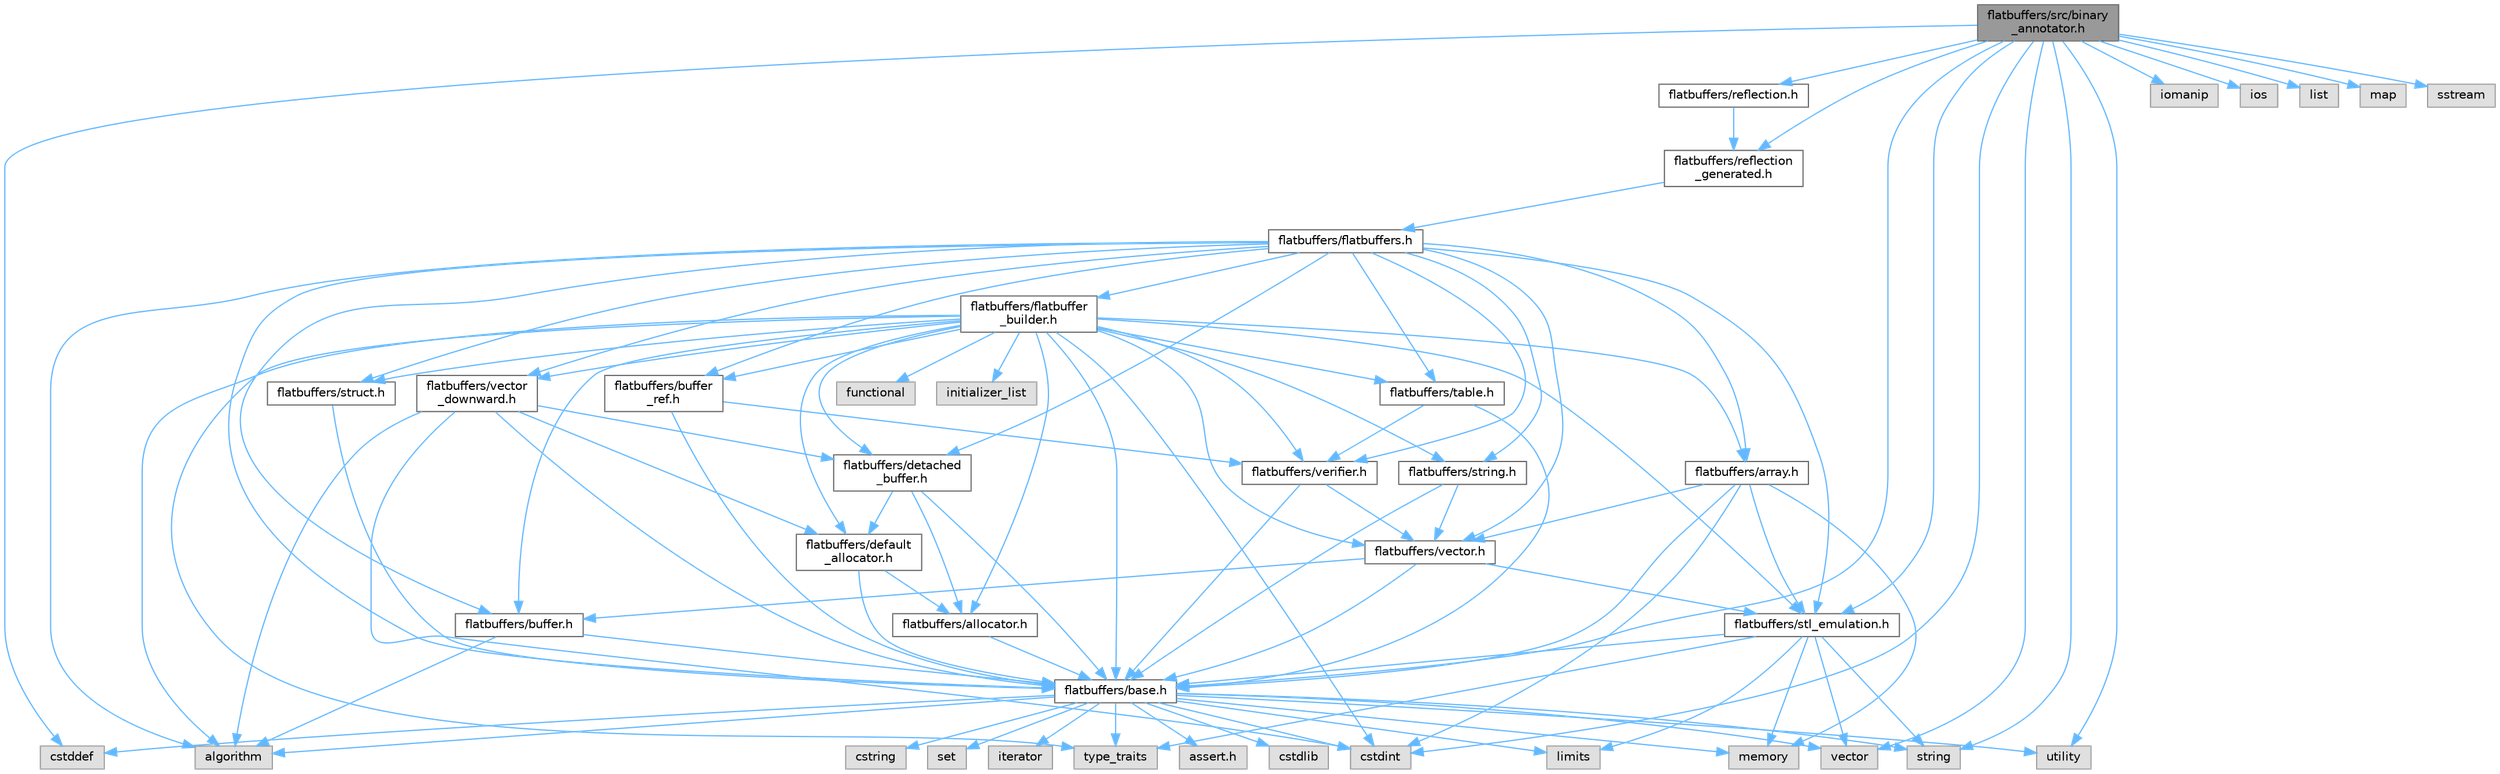 digraph "flatbuffers/src/binary_annotator.h"
{
 // LATEX_PDF_SIZE
  bgcolor="transparent";
  edge [fontname=Helvetica,fontsize=10,labelfontname=Helvetica,labelfontsize=10];
  node [fontname=Helvetica,fontsize=10,shape=box,height=0.2,width=0.4];
  Node1 [id="Node000001",label="flatbuffers/src/binary\l_annotator.h",height=0.2,width=0.4,color="gray40", fillcolor="grey60", style="filled", fontcolor="black",tooltip=" "];
  Node1 -> Node2 [id="edge100_Node000001_Node000002",color="steelblue1",style="solid",tooltip=" "];
  Node2 [id="Node000002",label="cstddef",height=0.2,width=0.4,color="grey60", fillcolor="#E0E0E0", style="filled",tooltip=" "];
  Node1 -> Node3 [id="edge101_Node000001_Node000003",color="steelblue1",style="solid",tooltip=" "];
  Node3 [id="Node000003",label="cstdint",height=0.2,width=0.4,color="grey60", fillcolor="#E0E0E0", style="filled",tooltip=" "];
  Node1 -> Node4 [id="edge102_Node000001_Node000004",color="steelblue1",style="solid",tooltip=" "];
  Node4 [id="Node000004",label="iomanip",height=0.2,width=0.4,color="grey60", fillcolor="#E0E0E0", style="filled",tooltip=" "];
  Node1 -> Node5 [id="edge103_Node000001_Node000005",color="steelblue1",style="solid",tooltip=" "];
  Node5 [id="Node000005",label="ios",height=0.2,width=0.4,color="grey60", fillcolor="#E0E0E0", style="filled",tooltip=" "];
  Node1 -> Node6 [id="edge104_Node000001_Node000006",color="steelblue1",style="solid",tooltip=" "];
  Node6 [id="Node000006",label="list",height=0.2,width=0.4,color="grey60", fillcolor="#E0E0E0", style="filled",tooltip=" "];
  Node1 -> Node7 [id="edge105_Node000001_Node000007",color="steelblue1",style="solid",tooltip=" "];
  Node7 [id="Node000007",label="map",height=0.2,width=0.4,color="grey60", fillcolor="#E0E0E0", style="filled",tooltip=" "];
  Node1 -> Node8 [id="edge106_Node000001_Node000008",color="steelblue1",style="solid",tooltip=" "];
  Node8 [id="Node000008",label="sstream",height=0.2,width=0.4,color="grey60", fillcolor="#E0E0E0", style="filled",tooltip=" "];
  Node1 -> Node9 [id="edge107_Node000001_Node000009",color="steelblue1",style="solid",tooltip=" "];
  Node9 [id="Node000009",label="string",height=0.2,width=0.4,color="grey60", fillcolor="#E0E0E0", style="filled",tooltip=" "];
  Node1 -> Node10 [id="edge108_Node000001_Node000010",color="steelblue1",style="solid",tooltip=" "];
  Node10 [id="Node000010",label="utility",height=0.2,width=0.4,color="grey60", fillcolor="#E0E0E0", style="filled",tooltip=" "];
  Node1 -> Node11 [id="edge109_Node000001_Node000011",color="steelblue1",style="solid",tooltip=" "];
  Node11 [id="Node000011",label="vector",height=0.2,width=0.4,color="grey60", fillcolor="#E0E0E0", style="filled",tooltip=" "];
  Node1 -> Node12 [id="edge110_Node000001_Node000012",color="steelblue1",style="solid",tooltip=" "];
  Node12 [id="Node000012",label="flatbuffers/base.h",height=0.2,width=0.4,color="grey40", fillcolor="white", style="filled",URL="$base_8h.html",tooltip=" "];
  Node12 -> Node13 [id="edge111_Node000012_Node000013",color="steelblue1",style="solid",tooltip=" "];
  Node13 [id="Node000013",label="assert.h",height=0.2,width=0.4,color="grey60", fillcolor="#E0E0E0", style="filled",tooltip=" "];
  Node12 -> Node3 [id="edge112_Node000012_Node000003",color="steelblue1",style="solid",tooltip=" "];
  Node12 -> Node2 [id="edge113_Node000012_Node000002",color="steelblue1",style="solid",tooltip=" "];
  Node12 -> Node14 [id="edge114_Node000012_Node000014",color="steelblue1",style="solid",tooltip=" "];
  Node14 [id="Node000014",label="cstdlib",height=0.2,width=0.4,color="grey60", fillcolor="#E0E0E0", style="filled",tooltip=" "];
  Node12 -> Node15 [id="edge115_Node000012_Node000015",color="steelblue1",style="solid",tooltip=" "];
  Node15 [id="Node000015",label="cstring",height=0.2,width=0.4,color="grey60", fillcolor="#E0E0E0", style="filled",tooltip=" "];
  Node12 -> Node10 [id="edge116_Node000012_Node000010",color="steelblue1",style="solid",tooltip=" "];
  Node12 -> Node9 [id="edge117_Node000012_Node000009",color="steelblue1",style="solid",tooltip=" "];
  Node12 -> Node16 [id="edge118_Node000012_Node000016",color="steelblue1",style="solid",tooltip=" "];
  Node16 [id="Node000016",label="type_traits",height=0.2,width=0.4,color="grey60", fillcolor="#E0E0E0", style="filled",tooltip=" "];
  Node12 -> Node11 [id="edge119_Node000012_Node000011",color="steelblue1",style="solid",tooltip=" "];
  Node12 -> Node17 [id="edge120_Node000012_Node000017",color="steelblue1",style="solid",tooltip=" "];
  Node17 [id="Node000017",label="set",height=0.2,width=0.4,color="grey60", fillcolor="#E0E0E0", style="filled",tooltip=" "];
  Node12 -> Node18 [id="edge121_Node000012_Node000018",color="steelblue1",style="solid",tooltip=" "];
  Node18 [id="Node000018",label="algorithm",height=0.2,width=0.4,color="grey60", fillcolor="#E0E0E0", style="filled",tooltip=" "];
  Node12 -> Node19 [id="edge122_Node000012_Node000019",color="steelblue1",style="solid",tooltip=" "];
  Node19 [id="Node000019",label="limits",height=0.2,width=0.4,color="grey60", fillcolor="#E0E0E0", style="filled",tooltip=" "];
  Node12 -> Node20 [id="edge123_Node000012_Node000020",color="steelblue1",style="solid",tooltip=" "];
  Node20 [id="Node000020",label="iterator",height=0.2,width=0.4,color="grey60", fillcolor="#E0E0E0", style="filled",tooltip=" "];
  Node12 -> Node21 [id="edge124_Node000012_Node000021",color="steelblue1",style="solid",tooltip=" "];
  Node21 [id="Node000021",label="memory",height=0.2,width=0.4,color="grey60", fillcolor="#E0E0E0", style="filled",tooltip=" "];
  Node1 -> Node22 [id="edge125_Node000001_Node000022",color="steelblue1",style="solid",tooltip=" "];
  Node22 [id="Node000022",label="flatbuffers/reflection.h",height=0.2,width=0.4,color="grey40", fillcolor="white", style="filled",URL="$reflection_8h.html",tooltip=" "];
  Node22 -> Node23 [id="edge126_Node000022_Node000023",color="steelblue1",style="solid",tooltip=" "];
  Node23 [id="Node000023",label="flatbuffers/reflection\l_generated.h",height=0.2,width=0.4,color="grey40", fillcolor="white", style="filled",URL="$reflection__generated_8h.html",tooltip=" "];
  Node23 -> Node24 [id="edge127_Node000023_Node000024",color="steelblue1",style="solid",tooltip=" "];
  Node24 [id="Node000024",label="flatbuffers/flatbuffers.h",height=0.2,width=0.4,color="grey40", fillcolor="white", style="filled",URL="$flatbuffers_8h.html",tooltip=" "];
  Node24 -> Node18 [id="edge128_Node000024_Node000018",color="steelblue1",style="solid",tooltip=" "];
  Node24 -> Node25 [id="edge129_Node000024_Node000025",color="steelblue1",style="solid",tooltip=" "];
  Node25 [id="Node000025",label="flatbuffers/array.h",height=0.2,width=0.4,color="grey40", fillcolor="white", style="filled",URL="$array_8h.html",tooltip=" "];
  Node25 -> Node3 [id="edge130_Node000025_Node000003",color="steelblue1",style="solid",tooltip=" "];
  Node25 -> Node21 [id="edge131_Node000025_Node000021",color="steelblue1",style="solid",tooltip=" "];
  Node25 -> Node12 [id="edge132_Node000025_Node000012",color="steelblue1",style="solid",tooltip=" "];
  Node25 -> Node26 [id="edge133_Node000025_Node000026",color="steelblue1",style="solid",tooltip=" "];
  Node26 [id="Node000026",label="flatbuffers/stl_emulation.h",height=0.2,width=0.4,color="grey40", fillcolor="white", style="filled",URL="$stl__emulation_8h.html",tooltip=" "];
  Node26 -> Node12 [id="edge134_Node000026_Node000012",color="steelblue1",style="solid",tooltip=" "];
  Node26 -> Node9 [id="edge135_Node000026_Node000009",color="steelblue1",style="solid",tooltip=" "];
  Node26 -> Node16 [id="edge136_Node000026_Node000016",color="steelblue1",style="solid",tooltip=" "];
  Node26 -> Node11 [id="edge137_Node000026_Node000011",color="steelblue1",style="solid",tooltip=" "];
  Node26 -> Node21 [id="edge138_Node000026_Node000021",color="steelblue1",style="solid",tooltip=" "];
  Node26 -> Node19 [id="edge139_Node000026_Node000019",color="steelblue1",style="solid",tooltip=" "];
  Node25 -> Node27 [id="edge140_Node000025_Node000027",color="steelblue1",style="solid",tooltip=" "];
  Node27 [id="Node000027",label="flatbuffers/vector.h",height=0.2,width=0.4,color="grey40", fillcolor="white", style="filled",URL="$vector_8h.html",tooltip=" "];
  Node27 -> Node12 [id="edge141_Node000027_Node000012",color="steelblue1",style="solid",tooltip=" "];
  Node27 -> Node28 [id="edge142_Node000027_Node000028",color="steelblue1",style="solid",tooltip=" "];
  Node28 [id="Node000028",label="flatbuffers/buffer.h",height=0.2,width=0.4,color="grey40", fillcolor="white", style="filled",URL="$buffer_8h.html",tooltip=" "];
  Node28 -> Node18 [id="edge143_Node000028_Node000018",color="steelblue1",style="solid",tooltip=" "];
  Node28 -> Node12 [id="edge144_Node000028_Node000012",color="steelblue1",style="solid",tooltip=" "];
  Node27 -> Node26 [id="edge145_Node000027_Node000026",color="steelblue1",style="solid",tooltip=" "];
  Node24 -> Node12 [id="edge146_Node000024_Node000012",color="steelblue1",style="solid",tooltip=" "];
  Node24 -> Node28 [id="edge147_Node000024_Node000028",color="steelblue1",style="solid",tooltip=" "];
  Node24 -> Node29 [id="edge148_Node000024_Node000029",color="steelblue1",style="solid",tooltip=" "];
  Node29 [id="Node000029",label="flatbuffers/buffer\l_ref.h",height=0.2,width=0.4,color="grey40", fillcolor="white", style="filled",URL="$buffer__ref_8h.html",tooltip=" "];
  Node29 -> Node12 [id="edge149_Node000029_Node000012",color="steelblue1",style="solid",tooltip=" "];
  Node29 -> Node30 [id="edge150_Node000029_Node000030",color="steelblue1",style="solid",tooltip=" "];
  Node30 [id="Node000030",label="flatbuffers/verifier.h",height=0.2,width=0.4,color="grey40", fillcolor="white", style="filled",URL="$verifier_8h.html",tooltip=" "];
  Node30 -> Node12 [id="edge151_Node000030_Node000012",color="steelblue1",style="solid",tooltip=" "];
  Node30 -> Node27 [id="edge152_Node000030_Node000027",color="steelblue1",style="solid",tooltip=" "];
  Node24 -> Node31 [id="edge153_Node000024_Node000031",color="steelblue1",style="solid",tooltip=" "];
  Node31 [id="Node000031",label="flatbuffers/detached\l_buffer.h",height=0.2,width=0.4,color="grey40", fillcolor="white", style="filled",URL="$detached__buffer_8h.html",tooltip=" "];
  Node31 -> Node32 [id="edge154_Node000031_Node000032",color="steelblue1",style="solid",tooltip=" "];
  Node32 [id="Node000032",label="flatbuffers/allocator.h",height=0.2,width=0.4,color="grey40", fillcolor="white", style="filled",URL="$allocator_8h.html",tooltip=" "];
  Node32 -> Node12 [id="edge155_Node000032_Node000012",color="steelblue1",style="solid",tooltip=" "];
  Node31 -> Node12 [id="edge156_Node000031_Node000012",color="steelblue1",style="solid",tooltip=" "];
  Node31 -> Node33 [id="edge157_Node000031_Node000033",color="steelblue1",style="solid",tooltip=" "];
  Node33 [id="Node000033",label="flatbuffers/default\l_allocator.h",height=0.2,width=0.4,color="grey40", fillcolor="white", style="filled",URL="$default__allocator_8h.html",tooltip=" "];
  Node33 -> Node32 [id="edge158_Node000033_Node000032",color="steelblue1",style="solid",tooltip=" "];
  Node33 -> Node12 [id="edge159_Node000033_Node000012",color="steelblue1",style="solid",tooltip=" "];
  Node24 -> Node34 [id="edge160_Node000024_Node000034",color="steelblue1",style="solid",tooltip=" "];
  Node34 [id="Node000034",label="flatbuffers/flatbuffer\l_builder.h",height=0.2,width=0.4,color="grey40", fillcolor="white", style="filled",URL="$flatbuffer__builder_8h.html",tooltip=" "];
  Node34 -> Node18 [id="edge161_Node000034_Node000018",color="steelblue1",style="solid",tooltip=" "];
  Node34 -> Node3 [id="edge162_Node000034_Node000003",color="steelblue1",style="solid",tooltip=" "];
  Node34 -> Node35 [id="edge163_Node000034_Node000035",color="steelblue1",style="solid",tooltip=" "];
  Node35 [id="Node000035",label="functional",height=0.2,width=0.4,color="grey60", fillcolor="#E0E0E0", style="filled",tooltip=" "];
  Node34 -> Node36 [id="edge164_Node000034_Node000036",color="steelblue1",style="solid",tooltip=" "];
  Node36 [id="Node000036",label="initializer_list",height=0.2,width=0.4,color="grey60", fillcolor="#E0E0E0", style="filled",tooltip=" "];
  Node34 -> Node16 [id="edge165_Node000034_Node000016",color="steelblue1",style="solid",tooltip=" "];
  Node34 -> Node32 [id="edge166_Node000034_Node000032",color="steelblue1",style="solid",tooltip=" "];
  Node34 -> Node25 [id="edge167_Node000034_Node000025",color="steelblue1",style="solid",tooltip=" "];
  Node34 -> Node12 [id="edge168_Node000034_Node000012",color="steelblue1",style="solid",tooltip=" "];
  Node34 -> Node28 [id="edge169_Node000034_Node000028",color="steelblue1",style="solid",tooltip=" "];
  Node34 -> Node29 [id="edge170_Node000034_Node000029",color="steelblue1",style="solid",tooltip=" "];
  Node34 -> Node33 [id="edge171_Node000034_Node000033",color="steelblue1",style="solid",tooltip=" "];
  Node34 -> Node31 [id="edge172_Node000034_Node000031",color="steelblue1",style="solid",tooltip=" "];
  Node34 -> Node26 [id="edge173_Node000034_Node000026",color="steelblue1",style="solid",tooltip=" "];
  Node34 -> Node37 [id="edge174_Node000034_Node000037",color="steelblue1",style="solid",tooltip=" "];
  Node37 [id="Node000037",label="flatbuffers/string.h",height=0.2,width=0.4,color="grey40", fillcolor="white", style="filled",URL="$string_8h.html",tooltip=" "];
  Node37 -> Node12 [id="edge175_Node000037_Node000012",color="steelblue1",style="solid",tooltip=" "];
  Node37 -> Node27 [id="edge176_Node000037_Node000027",color="steelblue1",style="solid",tooltip=" "];
  Node34 -> Node38 [id="edge177_Node000034_Node000038",color="steelblue1",style="solid",tooltip=" "];
  Node38 [id="Node000038",label="flatbuffers/struct.h",height=0.2,width=0.4,color="grey40", fillcolor="white", style="filled",URL="$struct_8h.html",tooltip=" "];
  Node38 -> Node12 [id="edge178_Node000038_Node000012",color="steelblue1",style="solid",tooltip=" "];
  Node34 -> Node39 [id="edge179_Node000034_Node000039",color="steelblue1",style="solid",tooltip=" "];
  Node39 [id="Node000039",label="flatbuffers/table.h",height=0.2,width=0.4,color="grey40", fillcolor="white", style="filled",URL="$table_8h.html",tooltip=" "];
  Node39 -> Node12 [id="edge180_Node000039_Node000012",color="steelblue1",style="solid",tooltip=" "];
  Node39 -> Node30 [id="edge181_Node000039_Node000030",color="steelblue1",style="solid",tooltip=" "];
  Node34 -> Node27 [id="edge182_Node000034_Node000027",color="steelblue1",style="solid",tooltip=" "];
  Node34 -> Node40 [id="edge183_Node000034_Node000040",color="steelblue1",style="solid",tooltip=" "];
  Node40 [id="Node000040",label="flatbuffers/vector\l_downward.h",height=0.2,width=0.4,color="grey40", fillcolor="white", style="filled",URL="$vector__downward_8h.html",tooltip=" "];
  Node40 -> Node18 [id="edge184_Node000040_Node000018",color="steelblue1",style="solid",tooltip=" "];
  Node40 -> Node3 [id="edge185_Node000040_Node000003",color="steelblue1",style="solid",tooltip=" "];
  Node40 -> Node12 [id="edge186_Node000040_Node000012",color="steelblue1",style="solid",tooltip=" "];
  Node40 -> Node33 [id="edge187_Node000040_Node000033",color="steelblue1",style="solid",tooltip=" "];
  Node40 -> Node31 [id="edge188_Node000040_Node000031",color="steelblue1",style="solid",tooltip=" "];
  Node34 -> Node30 [id="edge189_Node000034_Node000030",color="steelblue1",style="solid",tooltip=" "];
  Node24 -> Node26 [id="edge190_Node000024_Node000026",color="steelblue1",style="solid",tooltip=" "];
  Node24 -> Node37 [id="edge191_Node000024_Node000037",color="steelblue1",style="solid",tooltip=" "];
  Node24 -> Node38 [id="edge192_Node000024_Node000038",color="steelblue1",style="solid",tooltip=" "];
  Node24 -> Node39 [id="edge193_Node000024_Node000039",color="steelblue1",style="solid",tooltip=" "];
  Node24 -> Node27 [id="edge194_Node000024_Node000027",color="steelblue1",style="solid",tooltip=" "];
  Node24 -> Node40 [id="edge195_Node000024_Node000040",color="steelblue1",style="solid",tooltip=" "];
  Node24 -> Node30 [id="edge196_Node000024_Node000030",color="steelblue1",style="solid",tooltip=" "];
  Node1 -> Node23 [id="edge197_Node000001_Node000023",color="steelblue1",style="solid",tooltip=" "];
  Node1 -> Node26 [id="edge198_Node000001_Node000026",color="steelblue1",style="solid",tooltip=" "];
}
